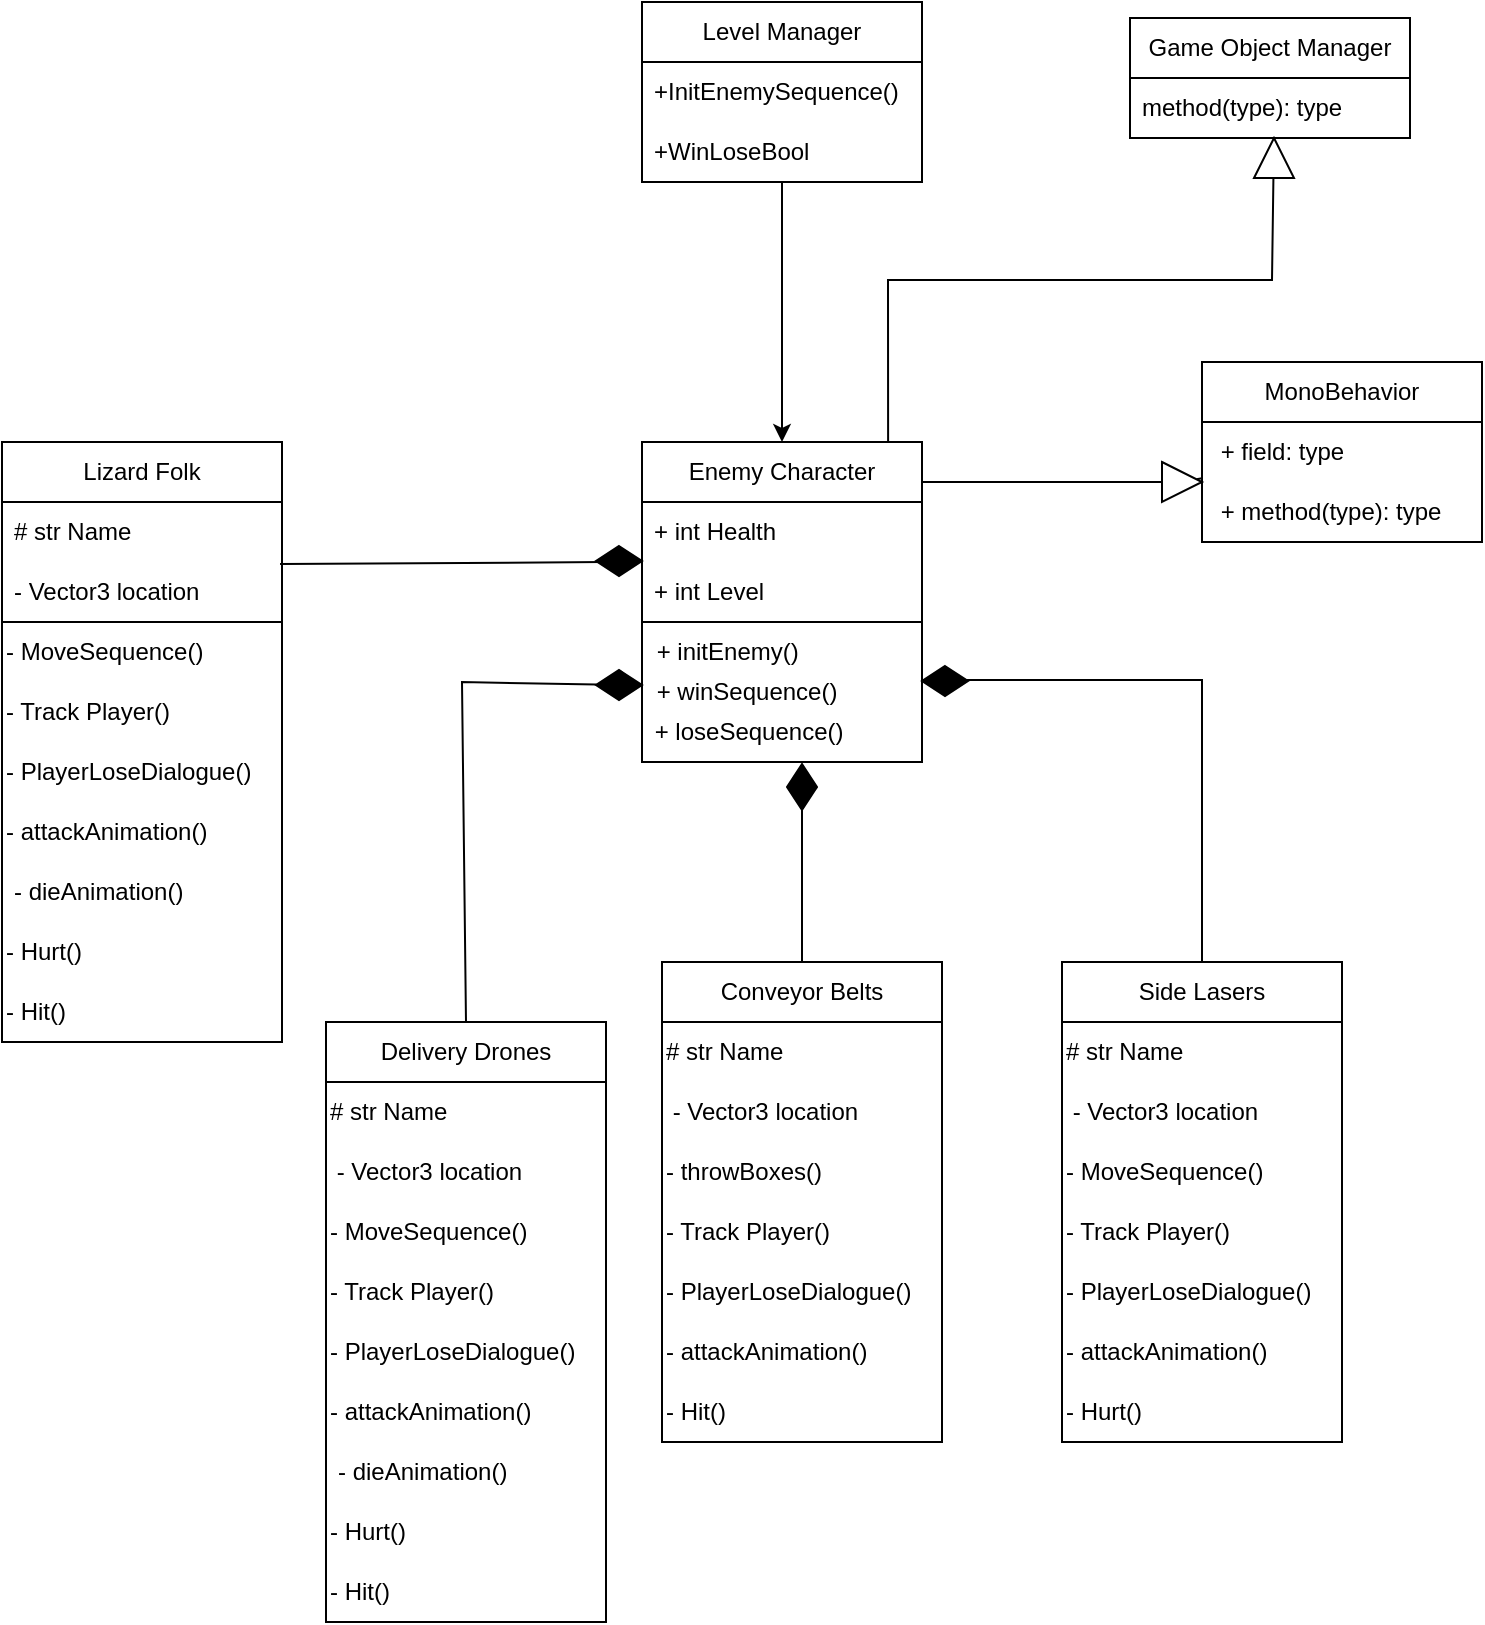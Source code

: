 <mxfile version="26.0.14">
  <diagram name="Page-1" id="JGW64n3bU-a4itc5jbn4">
    <mxGraphModel dx="1706" dy="924" grid="0" gridSize="10" guides="1" tooltips="1" connect="1" arrows="1" fold="1" page="1" pageScale="1" pageWidth="850" pageHeight="1100" math="0" shadow="0">
      <root>
        <mxCell id="0" />
        <mxCell id="1" parent="0" />
        <mxCell id="7vqS-lqlFpcbKy-KKFLG-42" value="" style="rounded=0;whiteSpace=wrap;html=1;" parent="1" vertex="1">
          <mxGeometry x="20" y="470" width="140" height="210" as="geometry" />
        </mxCell>
        <mxCell id="Dxtvig9augjDvCzp3i8t-32" value="" style="edgeStyle=orthogonalEdgeStyle;rounded=0;orthogonalLoop=1;jettySize=auto;html=1;entryX=0.5;entryY=0;entryDx=0;entryDy=0;" parent="1" source="Dxtvig9augjDvCzp3i8t-9" target="Dxtvig9augjDvCzp3i8t-27" edge="1">
          <mxGeometry relative="1" as="geometry">
            <mxPoint x="410" y="340" as="targetPoint" />
            <Array as="points" />
          </mxGeometry>
        </mxCell>
        <mxCell id="Dxtvig9augjDvCzp3i8t-9" value="Level Manager" style="swimlane;fontStyle=0;childLayout=stackLayout;horizontal=1;startSize=30;horizontalStack=0;resizeParent=1;resizeParentMax=0;resizeLast=0;collapsible=1;marginBottom=0;whiteSpace=wrap;html=1;" parent="1" vertex="1">
          <mxGeometry x="340" y="160" width="140" height="90" as="geometry" />
        </mxCell>
        <mxCell id="Dxtvig9augjDvCzp3i8t-10" value="+InitEnemySequence()" style="text;strokeColor=none;fillColor=none;align=left;verticalAlign=middle;spacingLeft=4;spacingRight=4;overflow=hidden;points=[[0,0.5],[1,0.5]];portConstraint=eastwest;rotatable=0;whiteSpace=wrap;html=1;" parent="Dxtvig9augjDvCzp3i8t-9" vertex="1">
          <mxGeometry y="30" width="140" height="30" as="geometry" />
        </mxCell>
        <mxCell id="Dxtvig9augjDvCzp3i8t-11" value="+WinLoseBool" style="text;strokeColor=none;fillColor=none;align=left;verticalAlign=middle;spacingLeft=4;spacingRight=4;overflow=hidden;points=[[0,0.5],[1,0.5]];portConstraint=eastwest;rotatable=0;whiteSpace=wrap;html=1;" parent="Dxtvig9augjDvCzp3i8t-9" vertex="1">
          <mxGeometry y="60" width="140" height="30" as="geometry" />
        </mxCell>
        <mxCell id="Dxtvig9augjDvCzp3i8t-27" value="Enemy Character" style="swimlane;fontStyle=0;childLayout=stackLayout;horizontal=1;startSize=30;horizontalStack=0;resizeParent=1;resizeParentMax=0;resizeLast=0;collapsible=1;marginBottom=0;whiteSpace=wrap;html=1;" parent="1" vertex="1">
          <mxGeometry x="340" y="380" width="140" height="90" as="geometry" />
        </mxCell>
        <mxCell id="7vqS-lqlFpcbKy-KKFLG-22" value="+ int Health" style="text;strokeColor=none;fillColor=none;align=left;verticalAlign=middle;spacingLeft=4;spacingRight=4;overflow=hidden;points=[[0,0.5],[1,0.5]];portConstraint=eastwest;rotatable=0;whiteSpace=wrap;html=1;" parent="Dxtvig9augjDvCzp3i8t-27" vertex="1">
          <mxGeometry y="30" width="140" height="30" as="geometry" />
        </mxCell>
        <mxCell id="Dxtvig9augjDvCzp3i8t-29" value="+ int Level" style="text;strokeColor=none;fillColor=none;align=left;verticalAlign=middle;spacingLeft=4;spacingRight=4;overflow=hidden;points=[[0,0.5],[1,0.5]];portConstraint=eastwest;rotatable=0;whiteSpace=wrap;html=1;" parent="Dxtvig9augjDvCzp3i8t-27" vertex="1">
          <mxGeometry y="60" width="140" height="30" as="geometry" />
        </mxCell>
        <mxCell id="Dxtvig9augjDvCzp3i8t-47" value="Delivery Drones" style="swimlane;fontStyle=0;childLayout=stackLayout;horizontal=1;startSize=30;horizontalStack=0;resizeParent=1;resizeParentMax=0;resizeLast=0;collapsible=1;marginBottom=0;whiteSpace=wrap;html=1;" parent="1" vertex="1">
          <mxGeometry x="182" y="670" width="140" height="300" as="geometry" />
        </mxCell>
        <mxCell id="Dxtvig9augjDvCzp3i8t-98" value="# str Name" style="text;html=1;align=left;verticalAlign=middle;whiteSpace=wrap;rounded=0;" parent="Dxtvig9augjDvCzp3i8t-47" vertex="1">
          <mxGeometry y="30" width="140" height="30" as="geometry" />
        </mxCell>
        <mxCell id="Dxtvig9augjDvCzp3i8t-99" value="&amp;nbsp;- Vector3 location" style="text;html=1;align=left;verticalAlign=middle;whiteSpace=wrap;rounded=0;" parent="Dxtvig9augjDvCzp3i8t-47" vertex="1">
          <mxGeometry y="60" width="140" height="30" as="geometry" />
        </mxCell>
        <mxCell id="Dxtvig9augjDvCzp3i8t-50" value="- MoveSequence()" style="text;html=1;align=left;verticalAlign=middle;whiteSpace=wrap;rounded=0;" parent="Dxtvig9augjDvCzp3i8t-47" vertex="1">
          <mxGeometry y="90" width="140" height="30" as="geometry" />
        </mxCell>
        <mxCell id="Dxtvig9augjDvCzp3i8t-51" value="- Track Player()" style="text;html=1;align=left;verticalAlign=middle;whiteSpace=wrap;rounded=0;" parent="Dxtvig9augjDvCzp3i8t-47" vertex="1">
          <mxGeometry y="120" width="140" height="30" as="geometry" />
        </mxCell>
        <mxCell id="Dxtvig9augjDvCzp3i8t-101" value="- PlayerLoseDialogue()" style="text;html=1;align=left;verticalAlign=middle;whiteSpace=wrap;rounded=0;" parent="Dxtvig9augjDvCzp3i8t-47" vertex="1">
          <mxGeometry y="150" width="140" height="30" as="geometry" />
        </mxCell>
        <mxCell id="Dxtvig9augjDvCzp3i8t-100" value="- attackAnimation()" style="text;html=1;align=left;verticalAlign=middle;whiteSpace=wrap;rounded=0;" parent="Dxtvig9augjDvCzp3i8t-47" vertex="1">
          <mxGeometry y="180" width="140" height="30" as="geometry" />
        </mxCell>
        <mxCell id="Dxtvig9augjDvCzp3i8t-53" value="- dieAnimation()" style="text;strokeColor=none;fillColor=none;align=left;verticalAlign=middle;spacingLeft=4;spacingRight=4;overflow=hidden;points=[[0,0.5],[1,0.5]];portConstraint=eastwest;rotatable=0;whiteSpace=wrap;html=1;" parent="Dxtvig9augjDvCzp3i8t-47" vertex="1">
          <mxGeometry y="210" width="140" height="30" as="geometry" />
        </mxCell>
        <mxCell id="Dxtvig9augjDvCzp3i8t-103" value="- Hurt()" style="text;html=1;align=left;verticalAlign=middle;whiteSpace=wrap;rounded=0;" parent="Dxtvig9augjDvCzp3i8t-47" vertex="1">
          <mxGeometry y="240" width="140" height="30" as="geometry" />
        </mxCell>
        <mxCell id="Dxtvig9augjDvCzp3i8t-104" value="- Hit()" style="text;html=1;align=left;verticalAlign=middle;whiteSpace=wrap;rounded=0;" parent="Dxtvig9augjDvCzp3i8t-47" vertex="1">
          <mxGeometry y="270" width="140" height="30" as="geometry" />
        </mxCell>
        <mxCell id="Dxtvig9augjDvCzp3i8t-79" value="" style="endArrow=none;html=1;rounded=0;entryX=0.5;entryY=0;entryDx=0;entryDy=0;exitX=0.5;exitY=0;exitDx=0;exitDy=0;exitPerimeter=0;" parent="1" edge="1">
          <mxGeometry width="50" height="50" relative="1" as="geometry">
            <mxPoint x="499" y="499" as="sourcePoint" />
            <mxPoint x="620" y="640" as="targetPoint" />
            <Array as="points">
              <mxPoint x="620" y="499" />
            </Array>
          </mxGeometry>
        </mxCell>
        <mxCell id="Dxtvig9augjDvCzp3i8t-83" value="" style="rounded=0;whiteSpace=wrap;html=1;" parent="1" vertex="1">
          <mxGeometry x="340" y="470" width="140" height="70" as="geometry" />
        </mxCell>
        <mxCell id="Dxtvig9augjDvCzp3i8t-84" value="&amp;nbsp;+ initEnemy()" style="text;html=1;align=left;verticalAlign=middle;whiteSpace=wrap;rounded=0;" parent="1" vertex="1">
          <mxGeometry x="342" y="470" width="139" height="30" as="geometry" />
        </mxCell>
        <mxCell id="Dxtvig9augjDvCzp3i8t-85" value="&amp;nbsp;+ winSequence()" style="text;html=1;align=left;verticalAlign=middle;whiteSpace=wrap;rounded=0;" parent="1" vertex="1">
          <mxGeometry x="342" y="490" width="139" height="30" as="geometry" />
        </mxCell>
        <mxCell id="Dxtvig9augjDvCzp3i8t-86" value="&amp;nbsp;+ loseSequence()" style="text;html=1;align=left;verticalAlign=middle;whiteSpace=wrap;rounded=0;" parent="1" vertex="1">
          <mxGeometry x="341" y="510" width="140" height="30" as="geometry" />
        </mxCell>
        <mxCell id="Dxtvig9augjDvCzp3i8t-87" value="" style="endArrow=none;html=1;rounded=0;" parent="1" source="Dxtvig9augjDvCzp3i8t-92" target="Dxtvig9augjDvCzp3i8t-88" edge="1">
          <mxGeometry width="50" height="50" relative="1" as="geometry">
            <mxPoint x="480" y="400" as="sourcePoint" />
            <mxPoint x="600" y="400" as="targetPoint" />
          </mxGeometry>
        </mxCell>
        <mxCell id="Dxtvig9augjDvCzp3i8t-88" value="MonoBehavior" style="swimlane;fontStyle=0;childLayout=stackLayout;horizontal=1;startSize=30;horizontalStack=0;resizeParent=1;resizeParentMax=0;resizeLast=0;collapsible=1;marginBottom=0;whiteSpace=wrap;html=1;" parent="1" vertex="1">
          <mxGeometry x="620" y="340" width="140" height="90" as="geometry" />
        </mxCell>
        <mxCell id="Dxtvig9augjDvCzp3i8t-89" value="&amp;nbsp;+ field: type" style="text;strokeColor=none;fillColor=none;align=left;verticalAlign=middle;spacingLeft=4;spacingRight=4;overflow=hidden;points=[[0,0.5],[1,0.5]];portConstraint=eastwest;rotatable=0;whiteSpace=wrap;html=1;" parent="Dxtvig9augjDvCzp3i8t-88" vertex="1">
          <mxGeometry y="30" width="140" height="30" as="geometry" />
        </mxCell>
        <mxCell id="Dxtvig9augjDvCzp3i8t-90" value="&amp;nbsp;+ method(type): type" style="text;strokeColor=none;fillColor=none;align=left;verticalAlign=middle;spacingLeft=4;spacingRight=4;overflow=hidden;points=[[0,0.5],[1,0.5]];portConstraint=eastwest;rotatable=0;whiteSpace=wrap;html=1;" parent="Dxtvig9augjDvCzp3i8t-88" vertex="1">
          <mxGeometry y="60" width="140" height="30" as="geometry" />
        </mxCell>
        <mxCell id="Dxtvig9augjDvCzp3i8t-93" value="" style="endArrow=none;html=1;rounded=0;" parent="1" target="Dxtvig9augjDvCzp3i8t-92" edge="1">
          <mxGeometry width="50" height="50" relative="1" as="geometry">
            <mxPoint x="480" y="400" as="sourcePoint" />
            <mxPoint x="620" y="400" as="targetPoint" />
          </mxGeometry>
        </mxCell>
        <mxCell id="Dxtvig9augjDvCzp3i8t-92" value="" style="triangle;whiteSpace=wrap;html=1;" parent="1" vertex="1">
          <mxGeometry x="600" y="390" width="20" height="20" as="geometry" />
        </mxCell>
        <mxCell id="Dxtvig9augjDvCzp3i8t-94" value="" style="endArrow=none;html=1;rounded=0;exitX=0.5;exitY=0;exitDx=0;exitDy=0;" parent="1" edge="1" source="78A2ts38zI0Cx0U2xanT-12">
          <mxGeometry width="50" height="50" relative="1" as="geometry">
            <mxPoint x="420" y="640" as="sourcePoint" />
            <mxPoint x="420" y="560" as="targetPoint" />
          </mxGeometry>
        </mxCell>
        <mxCell id="7vqS-lqlFpcbKy-KKFLG-1" value="Conveyor Belts" style="swimlane;fontStyle=0;childLayout=stackLayout;horizontal=1;startSize=30;horizontalStack=0;resizeParent=1;resizeParentMax=0;resizeLast=0;collapsible=1;marginBottom=0;whiteSpace=wrap;html=1;" parent="1" vertex="1">
          <mxGeometry x="350" y="640" width="140" height="240" as="geometry" />
        </mxCell>
        <mxCell id="7vqS-lqlFpcbKy-KKFLG-2" value="# str Name" style="text;html=1;align=left;verticalAlign=middle;whiteSpace=wrap;rounded=0;" parent="7vqS-lqlFpcbKy-KKFLG-1" vertex="1">
          <mxGeometry y="30" width="140" height="30" as="geometry" />
        </mxCell>
        <mxCell id="7vqS-lqlFpcbKy-KKFLG-3" value="&amp;nbsp;- Vector3 location" style="text;html=1;align=left;verticalAlign=middle;whiteSpace=wrap;rounded=0;" parent="7vqS-lqlFpcbKy-KKFLG-1" vertex="1">
          <mxGeometry y="60" width="140" height="30" as="geometry" />
        </mxCell>
        <mxCell id="7vqS-lqlFpcbKy-KKFLG-4" value="- throwBoxes()" style="text;html=1;align=left;verticalAlign=middle;whiteSpace=wrap;rounded=0;" parent="7vqS-lqlFpcbKy-KKFLG-1" vertex="1">
          <mxGeometry y="90" width="140" height="30" as="geometry" />
        </mxCell>
        <mxCell id="7vqS-lqlFpcbKy-KKFLG-5" value="- Track Player()" style="text;html=1;align=left;verticalAlign=middle;whiteSpace=wrap;rounded=0;" parent="7vqS-lqlFpcbKy-KKFLG-1" vertex="1">
          <mxGeometry y="120" width="140" height="30" as="geometry" />
        </mxCell>
        <mxCell id="7vqS-lqlFpcbKy-KKFLG-6" value="- PlayerLoseDialogue()" style="text;html=1;align=left;verticalAlign=middle;whiteSpace=wrap;rounded=0;" parent="7vqS-lqlFpcbKy-KKFLG-1" vertex="1">
          <mxGeometry y="150" width="140" height="30" as="geometry" />
        </mxCell>
        <mxCell id="7vqS-lqlFpcbKy-KKFLG-7" value="- attackAnimation()" style="text;html=1;align=left;verticalAlign=middle;whiteSpace=wrap;rounded=0;" parent="7vqS-lqlFpcbKy-KKFLG-1" vertex="1">
          <mxGeometry y="180" width="140" height="30" as="geometry" />
        </mxCell>
        <mxCell id="7vqS-lqlFpcbKy-KKFLG-10" value="- Hit()" style="text;html=1;align=left;verticalAlign=middle;whiteSpace=wrap;rounded=0;" parent="7vqS-lqlFpcbKy-KKFLG-1" vertex="1">
          <mxGeometry y="210" width="140" height="30" as="geometry" />
        </mxCell>
        <mxCell id="7vqS-lqlFpcbKy-KKFLG-11" value="Side Lasers" style="swimlane;fontStyle=0;childLayout=stackLayout;horizontal=1;startSize=30;horizontalStack=0;resizeParent=1;resizeParentMax=0;resizeLast=0;collapsible=1;marginBottom=0;whiteSpace=wrap;html=1;" parent="1" vertex="1">
          <mxGeometry x="550" y="640" width="140" height="240" as="geometry" />
        </mxCell>
        <mxCell id="7vqS-lqlFpcbKy-KKFLG-12" value="# str Name" style="text;html=1;align=left;verticalAlign=middle;whiteSpace=wrap;rounded=0;" parent="7vqS-lqlFpcbKy-KKFLG-11" vertex="1">
          <mxGeometry y="30" width="140" height="30" as="geometry" />
        </mxCell>
        <mxCell id="7vqS-lqlFpcbKy-KKFLG-13" value="&amp;nbsp;- Vector3 location" style="text;html=1;align=left;verticalAlign=middle;whiteSpace=wrap;rounded=0;" parent="7vqS-lqlFpcbKy-KKFLG-11" vertex="1">
          <mxGeometry y="60" width="140" height="30" as="geometry" />
        </mxCell>
        <mxCell id="7vqS-lqlFpcbKy-KKFLG-14" value="- MoveSequence()" style="text;html=1;align=left;verticalAlign=middle;whiteSpace=wrap;rounded=0;" parent="7vqS-lqlFpcbKy-KKFLG-11" vertex="1">
          <mxGeometry y="90" width="140" height="30" as="geometry" />
        </mxCell>
        <mxCell id="7vqS-lqlFpcbKy-KKFLG-15" value="- Track Player()" style="text;html=1;align=left;verticalAlign=middle;whiteSpace=wrap;rounded=0;" parent="7vqS-lqlFpcbKy-KKFLG-11" vertex="1">
          <mxGeometry y="120" width="140" height="30" as="geometry" />
        </mxCell>
        <mxCell id="7vqS-lqlFpcbKy-KKFLG-16" value="- PlayerLoseDialogue()" style="text;html=1;align=left;verticalAlign=middle;whiteSpace=wrap;rounded=0;" parent="7vqS-lqlFpcbKy-KKFLG-11" vertex="1">
          <mxGeometry y="150" width="140" height="30" as="geometry" />
        </mxCell>
        <mxCell id="7vqS-lqlFpcbKy-KKFLG-17" value="- attackAnimation()" style="text;html=1;align=left;verticalAlign=middle;whiteSpace=wrap;rounded=0;" parent="7vqS-lqlFpcbKy-KKFLG-11" vertex="1">
          <mxGeometry y="180" width="140" height="30" as="geometry" />
        </mxCell>
        <mxCell id="7vqS-lqlFpcbKy-KKFLG-19" value="- Hurt()" style="text;html=1;align=left;verticalAlign=middle;whiteSpace=wrap;rounded=0;" parent="7vqS-lqlFpcbKy-KKFLG-11" vertex="1">
          <mxGeometry y="210" width="140" height="30" as="geometry" />
        </mxCell>
        <mxCell id="7vqS-lqlFpcbKy-KKFLG-23" value="Lizard Folk" style="swimlane;fontStyle=0;childLayout=stackLayout;horizontal=1;startSize=30;horizontalStack=0;resizeParent=1;resizeParentMax=0;resizeLast=0;collapsible=1;marginBottom=0;whiteSpace=wrap;html=1;" parent="1" vertex="1">
          <mxGeometry x="20" y="380" width="140" height="90" as="geometry" />
        </mxCell>
        <mxCell id="7vqS-lqlFpcbKy-KKFLG-24" value="# str Name" style="text;strokeColor=none;fillColor=none;align=left;verticalAlign=middle;spacingLeft=4;spacingRight=4;overflow=hidden;points=[[0,0.5],[1,0.5]];portConstraint=eastwest;rotatable=0;whiteSpace=wrap;html=1;" parent="7vqS-lqlFpcbKy-KKFLG-23" vertex="1">
          <mxGeometry y="30" width="140" height="30" as="geometry" />
        </mxCell>
        <mxCell id="7vqS-lqlFpcbKy-KKFLG-26" value="- Vector3 location" style="text;strokeColor=none;fillColor=none;align=left;verticalAlign=middle;spacingLeft=4;spacingRight=4;overflow=hidden;points=[[0,0.5],[1,0.5]];portConstraint=eastwest;rotatable=0;whiteSpace=wrap;html=1;" parent="7vqS-lqlFpcbKy-KKFLG-23" vertex="1">
          <mxGeometry y="60" width="140" height="30" as="geometry" />
        </mxCell>
        <mxCell id="7vqS-lqlFpcbKy-KKFLG-31" value="" style="endArrow=none;html=1;rounded=0;exitX=0.993;exitY=0.033;exitDx=0;exitDy=0;exitPerimeter=0;" parent="1" edge="1">
          <mxGeometry width="50" height="50" relative="1" as="geometry">
            <mxPoint x="159.02" y="440.99" as="sourcePoint" />
            <mxPoint x="321" y="440.058" as="targetPoint" />
          </mxGeometry>
        </mxCell>
        <mxCell id="7vqS-lqlFpcbKy-KKFLG-35" value="- MoveSequence()" style="text;html=1;align=left;verticalAlign=middle;whiteSpace=wrap;rounded=0;" parent="1" vertex="1">
          <mxGeometry x="20" y="470" width="140" height="30" as="geometry" />
        </mxCell>
        <mxCell id="7vqS-lqlFpcbKy-KKFLG-36" value="- Track Player()" style="text;html=1;align=left;verticalAlign=middle;whiteSpace=wrap;rounded=0;" parent="1" vertex="1">
          <mxGeometry x="20" y="500" width="140" height="30" as="geometry" />
        </mxCell>
        <mxCell id="7vqS-lqlFpcbKy-KKFLG-37" value="- PlayerLoseDialogue()" style="text;html=1;align=left;verticalAlign=middle;whiteSpace=wrap;rounded=0;" parent="1" vertex="1">
          <mxGeometry x="20" y="530" width="140" height="30" as="geometry" />
        </mxCell>
        <mxCell id="7vqS-lqlFpcbKy-KKFLG-38" value="- attackAnimation()" style="text;html=1;align=left;verticalAlign=middle;whiteSpace=wrap;rounded=0;" parent="1" vertex="1">
          <mxGeometry x="20" y="560" width="140" height="30" as="geometry" />
        </mxCell>
        <mxCell id="7vqS-lqlFpcbKy-KKFLG-39" value="- dieAnimation()" style="text;strokeColor=none;fillColor=none;align=left;verticalAlign=middle;spacingLeft=4;spacingRight=4;overflow=hidden;points=[[0,0.5],[1,0.5]];portConstraint=eastwest;rotatable=0;whiteSpace=wrap;html=1;" parent="1" vertex="1">
          <mxGeometry x="20" y="590" width="140" height="30" as="geometry" />
        </mxCell>
        <mxCell id="7vqS-lqlFpcbKy-KKFLG-40" value="- Hurt()" style="text;html=1;align=left;verticalAlign=middle;whiteSpace=wrap;rounded=0;" parent="1" vertex="1">
          <mxGeometry x="20" y="620" width="140" height="30" as="geometry" />
        </mxCell>
        <mxCell id="7vqS-lqlFpcbKy-KKFLG-41" value="- Hit()" style="text;html=1;align=left;verticalAlign=middle;whiteSpace=wrap;rounded=0;" parent="1" vertex="1">
          <mxGeometry x="20" y="650" width="140" height="30" as="geometry" />
        </mxCell>
        <mxCell id="78A2ts38zI0Cx0U2xanT-1" value="Game Object Manager" style="swimlane;fontStyle=0;childLayout=stackLayout;horizontal=1;startSize=30;horizontalStack=0;resizeParent=1;resizeParentMax=0;resizeLast=0;collapsible=1;marginBottom=0;whiteSpace=wrap;html=1;" vertex="1" parent="1">
          <mxGeometry x="584" y="168" width="140" height="60" as="geometry" />
        </mxCell>
        <mxCell id="78A2ts38zI0Cx0U2xanT-2" value="method(type): type" style="text;strokeColor=none;fillColor=none;align=left;verticalAlign=middle;spacingLeft=4;spacingRight=4;overflow=hidden;points=[[0,0.5],[1,0.5]];portConstraint=eastwest;rotatable=0;whiteSpace=wrap;html=1;" vertex="1" parent="78A2ts38zI0Cx0U2xanT-1">
          <mxGeometry y="30" width="140" height="30" as="geometry" />
        </mxCell>
        <mxCell id="78A2ts38zI0Cx0U2xanT-5" value="" style="endArrow=none;html=1;rounded=0;exitX=0.879;exitY=0;exitDx=0;exitDy=0;exitPerimeter=0;entryX=0.514;entryY=1.067;entryDx=0;entryDy=0;entryPerimeter=0;" edge="1" parent="1" source="Dxtvig9augjDvCzp3i8t-27" target="78A2ts38zI0Cx0U2xanT-2">
          <mxGeometry width="50" height="50" relative="1" as="geometry">
            <mxPoint x="469" y="305" as="sourcePoint" />
            <mxPoint x="810" y="299" as="targetPoint" />
            <Array as="points">
              <mxPoint x="463" y="299" />
              <mxPoint x="655" y="299" />
            </Array>
          </mxGeometry>
        </mxCell>
        <mxCell id="78A2ts38zI0Cx0U2xanT-6" value="" style="triangle;whiteSpace=wrap;html=1;rotation=-90;" vertex="1" parent="1">
          <mxGeometry x="646" y="228" width="20" height="20" as="geometry" />
        </mxCell>
        <mxCell id="Dxtvig9augjDvCzp3i8t-73" value="" style="endArrow=none;html=1;rounded=0;entryX=0.5;entryY=0;entryDx=0;entryDy=0;" parent="1" source="78A2ts38zI0Cx0U2xanT-8" target="Dxtvig9augjDvCzp3i8t-47" edge="1">
          <mxGeometry width="50" height="50" relative="1" as="geometry">
            <mxPoint x="336" y="500" as="sourcePoint" />
            <mxPoint x="240" y="550" as="targetPoint" />
            <Array as="points">
              <mxPoint x="250" y="500" />
            </Array>
          </mxGeometry>
        </mxCell>
        <mxCell id="78A2ts38zI0Cx0U2xanT-9" value="" style="endArrow=none;html=1;rounded=0;entryX=0.5;entryY=0;entryDx=0;entryDy=0;" edge="1" parent="1" target="78A2ts38zI0Cx0U2xanT-8">
          <mxGeometry width="50" height="50" relative="1" as="geometry">
            <mxPoint x="336" y="500" as="sourcePoint" />
            <mxPoint x="252" y="670" as="targetPoint" />
            <Array as="points" />
          </mxGeometry>
        </mxCell>
        <mxCell id="78A2ts38zI0Cx0U2xanT-8" value="" style="rhombus;whiteSpace=wrap;html=1;fillColor=light-dark(#000000,var(--ge-dark-color, #121212));" vertex="1" parent="1">
          <mxGeometry x="317" y="494" width="23" height="15" as="geometry" />
        </mxCell>
        <mxCell id="78A2ts38zI0Cx0U2xanT-10" value="" style="rhombus;whiteSpace=wrap;html=1;fillColor=light-dark(#000000,var(--ge-dark-color, #121212));" vertex="1" parent="1">
          <mxGeometry x="317" y="432" width="23" height="15" as="geometry" />
        </mxCell>
        <mxCell id="78A2ts38zI0Cx0U2xanT-11" value="" style="rhombus;whiteSpace=wrap;html=1;fillColor=light-dark(#000000,var(--ge-dark-color, #121212));" vertex="1" parent="1">
          <mxGeometry x="480" y="492" width="23" height="15" as="geometry" />
        </mxCell>
        <mxCell id="78A2ts38zI0Cx0U2xanT-13" value="" style="endArrow=none;html=1;rounded=0;exitX=0.5;exitY=0;exitDx=0;exitDy=0;" edge="1" parent="1" target="78A2ts38zI0Cx0U2xanT-12">
          <mxGeometry width="50" height="50" relative="1" as="geometry">
            <mxPoint x="420" y="640" as="sourcePoint" />
            <mxPoint x="420" y="560" as="targetPoint" />
          </mxGeometry>
        </mxCell>
        <mxCell id="78A2ts38zI0Cx0U2xanT-12" value="" style="rhombus;whiteSpace=wrap;html=1;fillColor=light-dark(#000000,var(--ge-dark-color, #121212));rotation=90;" vertex="1" parent="1">
          <mxGeometry x="408.5" y="545" width="23" height="15" as="geometry" />
        </mxCell>
      </root>
    </mxGraphModel>
  </diagram>
</mxfile>
